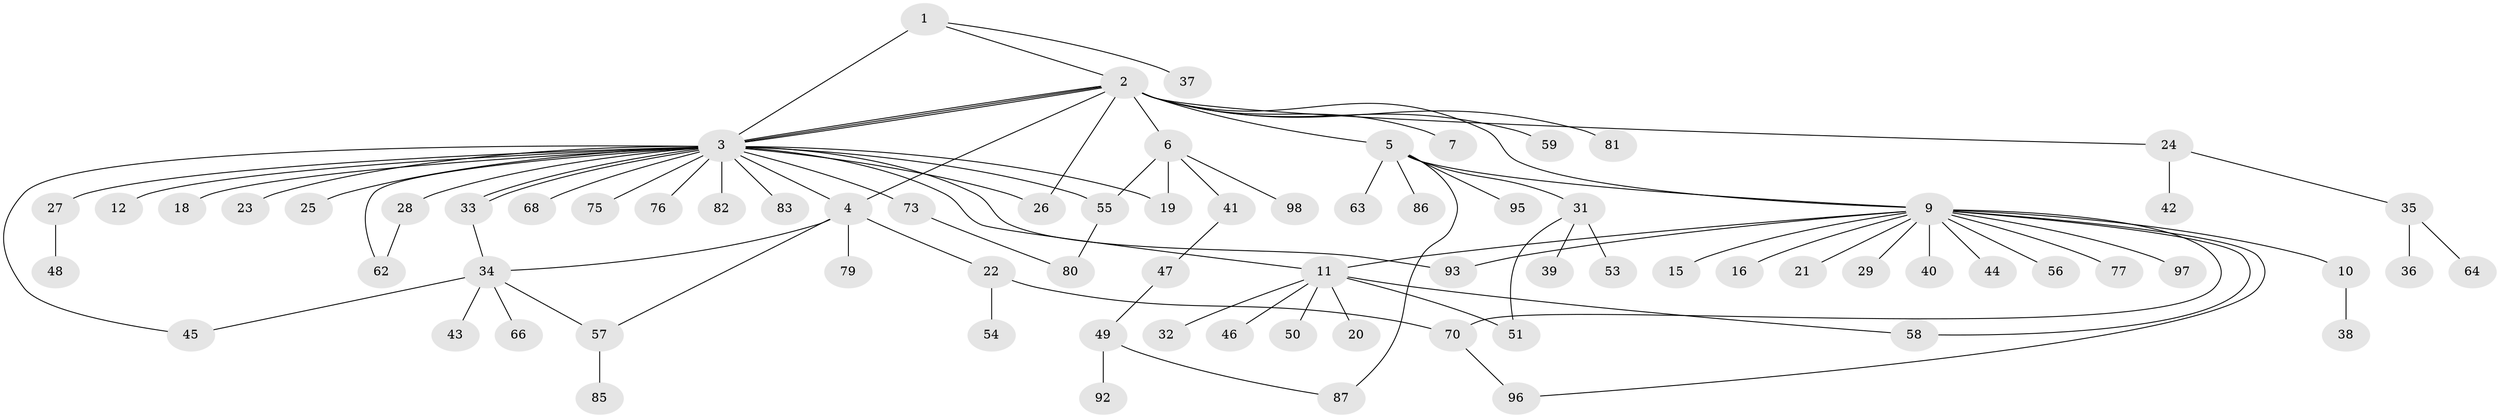 // Generated by graph-tools (version 1.1) at 2025/23/03/03/25 07:23:48]
// undirected, 77 vertices, 97 edges
graph export_dot {
graph [start="1"]
  node [color=gray90,style=filled];
  1 [super="+84"];
  2 [super="+91"];
  3 [super="+8"];
  4 [super="+14"];
  5 [super="+74"];
  6 [super="+30"];
  7;
  9 [super="+89"];
  10 [super="+13"];
  11 [super="+17"];
  12;
  15;
  16;
  18;
  19;
  20;
  21;
  22 [super="+61"];
  23;
  24 [super="+78"];
  25;
  26;
  27;
  28 [super="+94"];
  29;
  31 [super="+65"];
  32;
  33;
  34 [super="+99"];
  35;
  36;
  37;
  38;
  39 [super="+69"];
  40;
  41;
  42;
  43;
  44;
  45 [super="+72"];
  46;
  47 [super="+67"];
  48;
  49 [super="+52"];
  50;
  51 [super="+60"];
  53;
  54;
  55 [super="+71"];
  56;
  57;
  58;
  59;
  62;
  63;
  64;
  66;
  68;
  70 [super="+88"];
  73 [super="+101"];
  75 [super="+90"];
  76;
  77;
  79;
  80;
  81;
  82 [super="+100"];
  83;
  85;
  86;
  87;
  92;
  93;
  95;
  96;
  97;
  98;
  1 -- 2;
  1 -- 3 [weight=2];
  1 -- 37;
  2 -- 3;
  2 -- 3;
  2 -- 3;
  2 -- 4;
  2 -- 5;
  2 -- 6;
  2 -- 7;
  2 -- 9;
  2 -- 24;
  2 -- 59;
  2 -- 81;
  2 -- 26;
  3 -- 12;
  3 -- 18;
  3 -- 19;
  3 -- 25;
  3 -- 26;
  3 -- 28;
  3 -- 33;
  3 -- 33;
  3 -- 45;
  3 -- 55;
  3 -- 62;
  3 -- 68;
  3 -- 73;
  3 -- 75;
  3 -- 76;
  3 -- 82;
  3 -- 83;
  3 -- 93;
  3 -- 27;
  3 -- 23;
  3 -- 11;
  3 -- 4;
  4 -- 57;
  4 -- 79;
  4 -- 34;
  4 -- 22;
  5 -- 9;
  5 -- 31;
  5 -- 63;
  5 -- 86;
  5 -- 95;
  5 -- 87;
  6 -- 41;
  6 -- 98;
  6 -- 19;
  6 -- 55;
  9 -- 10;
  9 -- 11;
  9 -- 15;
  9 -- 16;
  9 -- 21;
  9 -- 29;
  9 -- 40;
  9 -- 44;
  9 -- 56;
  9 -- 58;
  9 -- 70;
  9 -- 77;
  9 -- 93;
  9 -- 96;
  9 -- 97;
  10 -- 38;
  11 -- 20;
  11 -- 50;
  11 -- 58;
  11 -- 32;
  11 -- 51;
  11 -- 46;
  22 -- 54;
  22 -- 70;
  24 -- 35;
  24 -- 42;
  27 -- 48;
  28 -- 62;
  31 -- 39;
  31 -- 51;
  31 -- 53;
  33 -- 34;
  34 -- 43;
  34 -- 45;
  34 -- 57;
  34 -- 66;
  35 -- 36;
  35 -- 64;
  41 -- 47;
  47 -- 49;
  49 -- 87;
  49 -- 92;
  55 -- 80;
  57 -- 85;
  70 -- 96;
  73 -- 80;
}
